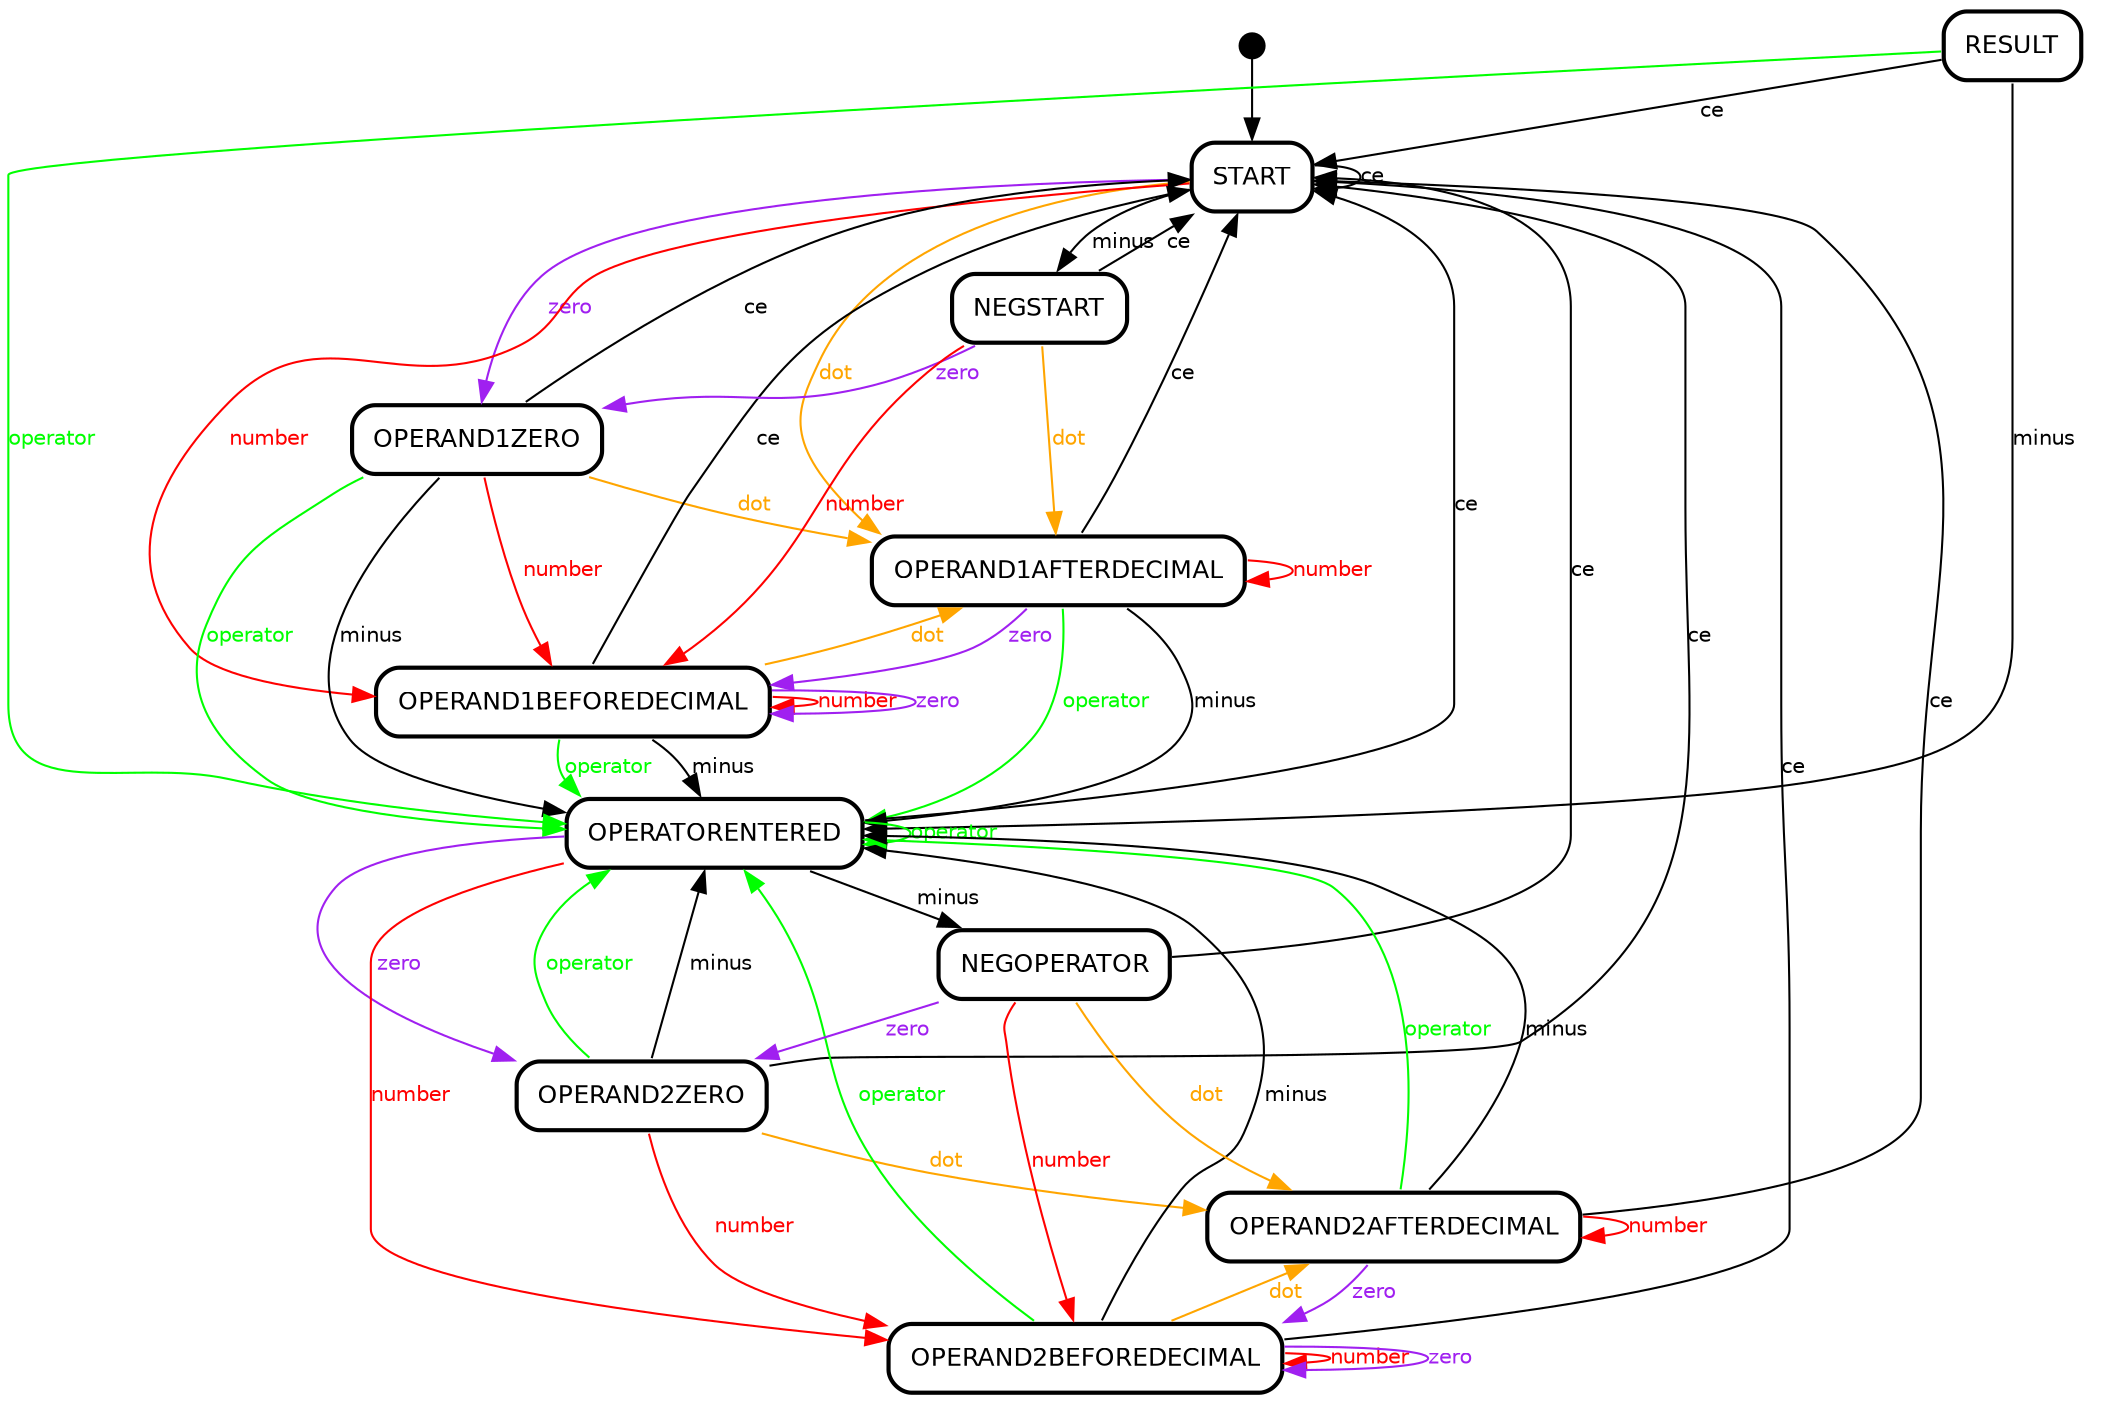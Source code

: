 digraph "state transitions" {
  fontname="Helvetica" fontsize=12 penwidth=2.0 splines=true ordering=out compound=true overlap=scale nodesep=0.3 ranksep=0.1
  node [shape=plaintext style=filled fillcolor=transparent fontname=Helvetica fontsize=12 penwidth=2.0]
  edge [fontname=Helvetica fontsize=10]

    "initial" [shape=circle style=filled fillcolor=black fixedsize=true height=0.15 label=""]
    "START" [margin=0 label= < 
      <table align="center" cellborder="0" border="2" style="rounded" width="48">
        <tr><td width="48" cellpadding="7">START</td></tr>
      </table>
    >]
    "OPERAND1AFTERDECIMAL" [margin=0 label= < 
      <table align="center" cellborder="0" border="2" style="rounded" width="48">
        <tr><td width="48" cellpadding="7">OPERAND1AFTERDECIMAL</td></tr>
      </table>
    >]
    "OPERAND1ZERO" [margin=0 label= < 
      <table align="center" cellborder="0" border="2" style="rounded" width="48">
        <tr><td width="48" cellpadding="7">OPERAND1ZERO</td></tr>
      </table>
    >]
    "OPERAND1BEFOREDECIMAL" [margin=0 label= < 
      <table align="center" cellborder="0" border="2" style="rounded" width="48">
        <tr><td width="48" cellpadding="7">OPERAND1BEFOREDECIMAL</td></tr>
      </table>
    >]
    "NEGSTART" [margin=0 label= < 
      <table align="center" cellborder="0" border="2" style="rounded" width="48">
        <tr><td width="48" cellpadding="7">NEGSTART</td></tr>
      </table>
    >]
    "RESULT" [margin=0 label= < 
      <table align="center" cellborder="0" border="2" style="rounded" width="48">
        <tr><td width="48" cellpadding="7">RESULT</td></tr>
      </table>
    >]
    "OPERATORENTERED" [margin=0 label= < 
      <table align="center" cellborder="0" border="2" style="rounded" width="48">
        <tr><td width="48" cellpadding="7">OPERATORENTERED</td></tr>
      </table>
    >]
    "OPERAND2ZERO" [margin=0 label= < 
      <table align="center" cellborder="0" border="2" style="rounded" width="48">
        <tr><td width="48" cellpadding="7">OPERAND2ZERO</td></tr>
      </table>
    >]
    "OPERAND2BEFOREDECIMAL" [margin=0 label= < 
      <table align="center" cellborder="0" border="2" style="rounded" width="48">
        <tr><td width="48" cellpadding="7">OPERAND2BEFOREDECIMAL</td></tr>
      </table>
    >]
    "NEGOPERATOR" [margin=0 label= < 
      <table align="center" cellborder="0" border="2" style="rounded" width="48">
        <tr><td width="48" cellpadding="7">NEGOPERATOR</td></tr>
      </table>
    >]
    "OPERAND2AFTERDECIMAL" [margin=0 label= < 
      <table align="center" cellborder="0" border="2" style="rounded" width="48">
        <tr><td width="48" cellpadding="7">OPERAND2AFTERDECIMAL</td></tr>
      </table>
    >]

    "initial" -> "START" [label=" "]
    "START" -> "OPERAND1AFTERDECIMAL" [fontcolor=orange color=orange label="dot   \l"]
    "START" -> "OPERAND1ZERO" [fontcolor=purple color=purple label="zero   \l"]
    "START" -> "OPERAND1BEFOREDECIMAL" [fontcolor=red color=red label="number   \l"]
    "START" -> "NEGSTART" [label="minus   \l"]
    "START" -> "START" [label="ce   \l"]
    "RESULT" -> "OPERATORENTERED" [fontcolor=green color=green label="operator   \l"]
    "RESULT" -> "OPERATORENTERED" [label="minus   \l"]
    "RESULT" -> "START" [label="ce   \l"]
    "OPERAND1ZERO" -> "OPERATORENTERED" [fontcolor=green color=green label="operator   \l"]
    "OPERAND1ZERO" -> "OPERATORENTERED" [label="minus   \l"]
    "OPERAND1ZERO" -> "START" [label="ce   \l"]
    "OPERAND1ZERO" -> "OPERAND1BEFOREDECIMAL" [fontcolor=red color=red label="number   \l"]
    "OPERAND1ZERO" -> "OPERAND1AFTERDECIMAL" [fontcolor=orange color=orange label="dot   \l"]
    "OPERAND1BEFOREDECIMAL" -> "START" [label="ce   \l"]
    "OPERAND1BEFOREDECIMAL" -> "OPERATORENTERED" [fontcolor=green color=green label="operator   \l"]
    "OPERAND1BEFOREDECIMAL" -> "OPERATORENTERED" [label="minus   \l"]
    "OPERAND1BEFOREDECIMAL" -> "OPERAND1BEFOREDECIMAL" [fontcolor=red color=red label="number   \l"]
    "OPERAND1BEFOREDECIMAL" -> "OPERAND1BEFOREDECIMAL" [fontcolor=purple color=purple label="zero   \l"]
    "OPERAND1BEFOREDECIMAL" -> "OPERAND1AFTERDECIMAL" [fontcolor=orange color=orange label="dot   \l"]
    "OPERAND1AFTERDECIMAL" -> "START" [label="ce   \l"]
    "OPERAND1AFTERDECIMAL" -> "OPERATORENTERED" [fontcolor=green color=green label="operator   \l"]
    "OPERAND1AFTERDECIMAL" -> "OPERATORENTERED" [label="minus   \l"]
    "OPERAND1AFTERDECIMAL" -> "OPERAND1AFTERDECIMAL" [fontcolor=red color=red label="number   \l"]
    "OPERAND1AFTERDECIMAL" -> "OPERAND1BEFOREDECIMAL" [fontcolor=purple color=purple label="zero   \l"]
    "NEGSTART" -> "OPERAND1BEFOREDECIMAL" [fontcolor=red color=red label="number   \l"]
    "NEGSTART" -> "OPERAND1ZERO" [fontcolor=purple color=purple label="zero   \l"]
    "NEGSTART" -> "OPERAND1AFTERDECIMAL" [fontcolor=orange color=orange label="dot   \l"]
    "NEGSTART" -> "START" [label="ce   \l"]
    "OPERATORENTERED" -> "START" [label="ce   \l"]
    "OPERATORENTERED" -> "OPERAND2ZERO" [fontcolor=purple color=purple label="zero   \l"]
    "OPERATORENTERED" -> "OPERAND2BEFOREDECIMAL" [fontcolor=red color=red label="number   \l"]
    "OPERATORENTERED" -> "OPERATORENTERED" [fontcolor=green color=green label="operator   \l"]
    "OPERATORENTERED" -> "NEGOPERATOR" [label="minus   \l"]
    "NEGOPERATOR" -> "OPERAND2BEFOREDECIMAL" [fontcolor=red color=red label="number   \l"]
    "NEGOPERATOR" -> "OPERAND2ZERO" [fontcolor=purple color=purple label="zero   \l"]
    "NEGOPERATOR" -> "OPERAND2AFTERDECIMAL" [fontcolor=orange color=orange label="dot   \l"]
    "NEGOPERATOR" -> "START" [label="ce   \l"]
    "OPERAND2ZERO" -> "OPERATORENTERED" [fontcolor=green color=green label="operator   \l"]
    "OPERAND2ZERO" -> "OPERATORENTERED" [label="minus   \l"]
    "OPERAND2ZERO" -> "START" [label="ce   \l"]
    "OPERAND2ZERO" -> "OPERAND2BEFOREDECIMAL" [fontcolor=red color=red label="number   \l"]
    "OPERAND2ZERO" -> "OPERAND2AFTERDECIMAL" [fontcolor=orange color=orange label="dot   \l"]
    "OPERAND2BEFOREDECIMAL" -> "START" [label="ce   \l"]
    "OPERAND2BEFOREDECIMAL" -> "OPERATORENTERED" [fontcolor=green color=green label="operator   \l"]
    "OPERAND2BEFOREDECIMAL" -> "OPERATORENTERED" [label="minus   \l"]
    "OPERAND2BEFOREDECIMAL" -> "OPERAND2BEFOREDECIMAL" [fontcolor=red color=red label="number   \l"]
    "OPERAND2BEFOREDECIMAL" -> "OPERAND2BEFOREDECIMAL" [fontcolor=purple color=purple label="zero   \l"]
    "OPERAND2BEFOREDECIMAL" -> "OPERAND2AFTERDECIMAL" [fontcolor=orange color=orange label="dot   \l"]
    "OPERAND2AFTERDECIMAL" -> "START" [label="ce   \l"]
    "OPERAND2AFTERDECIMAL" -> "OPERATORENTERED" [fontcolor=green color=green label="operator   \l"]
    "OPERAND2AFTERDECIMAL" -> "OPERATORENTERED" [label="minus   \l"]
    "OPERAND2AFTERDECIMAL" -> "OPERAND2AFTERDECIMAL" [fontcolor=red color=red label="number   \l"]
    "OPERAND2AFTERDECIMAL" -> "OPERAND2BEFOREDECIMAL" [fontcolor=purple color=purple label="zero   \l"]
}

